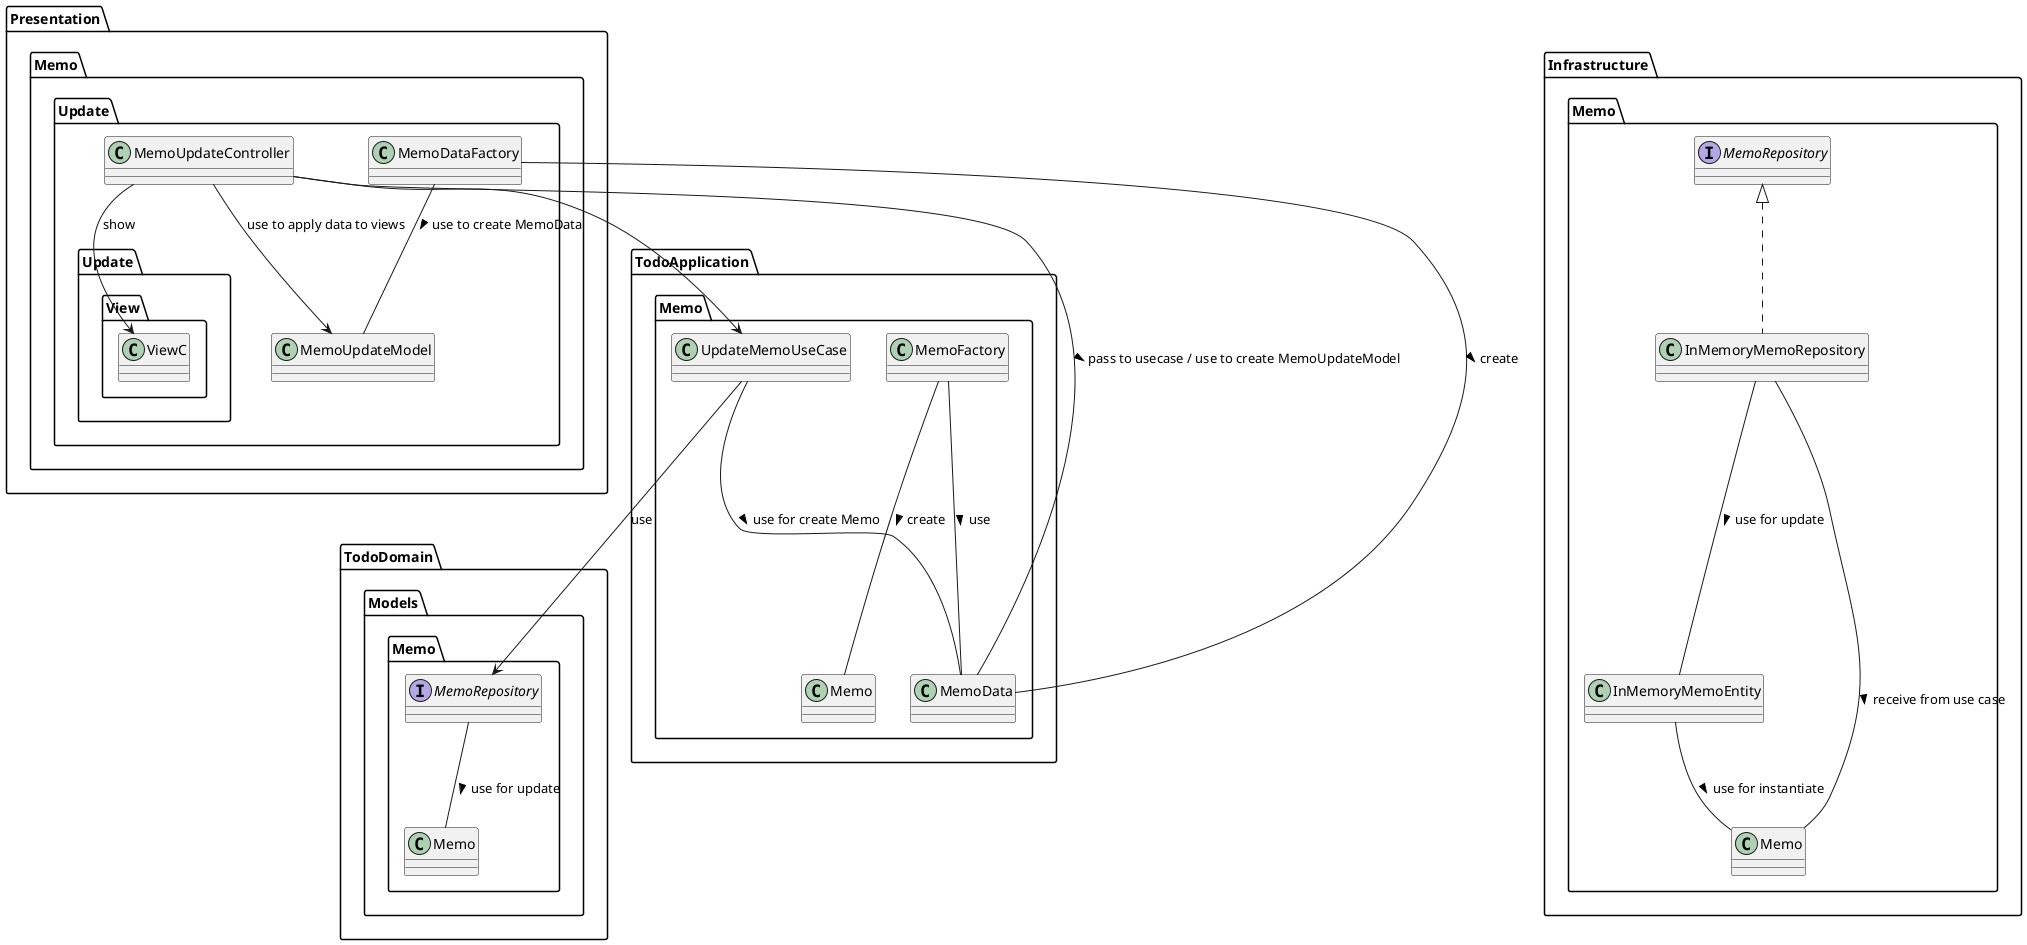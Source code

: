 @startuml

package TodoDomain.Models.Memo {
    class Memo
    interface MemoRepository

    MemoRepository -- Memo : use for update >
}

package TodoApplication.Memo {
    class UpdateMemoUseCase
    class MemoData
    class MemoFactory

    UpdateMemoUseCase -- MemoData : use for create Memo >
    MemoFactory -- MemoData : use >
    MemoFactory -- Memo : create >
    UpdateMemoUseCase --> MemoRepository : use
}

package Presentation.Memo {
    package Update {
        class MemoUpdateController
        class MemoUpdateModel
        class MemoDataFactory
        package Update.View {
            class ViewC
        }
        MemoUpdateController --> MemoUpdateModel : use to apply data to views
        MemoUpdateController --> ViewC : show
        MemoDataFactory -- MemoUpdateModel : use to create MemoData >

        MemoUpdateController --> UpdateMemoUseCase
        MemoUpdateController -- MemoData : pass to usecase / use to create MemoUpdateModel >
        MemoDataFactory -- MemoData : create >
    }
}
package Infrastructure.Memo {
    class InMemoryMemoRepository implements MemoRepository
    class InMemoryMemoEntity

    InMemoryMemoRepository -- InMemoryMemoEntity : use for update >
    InMemoryMemoRepository -- Memo : receive from use case >
    InMemoryMemoEntity -- Memo : use for instantiate >
}

@enduml
